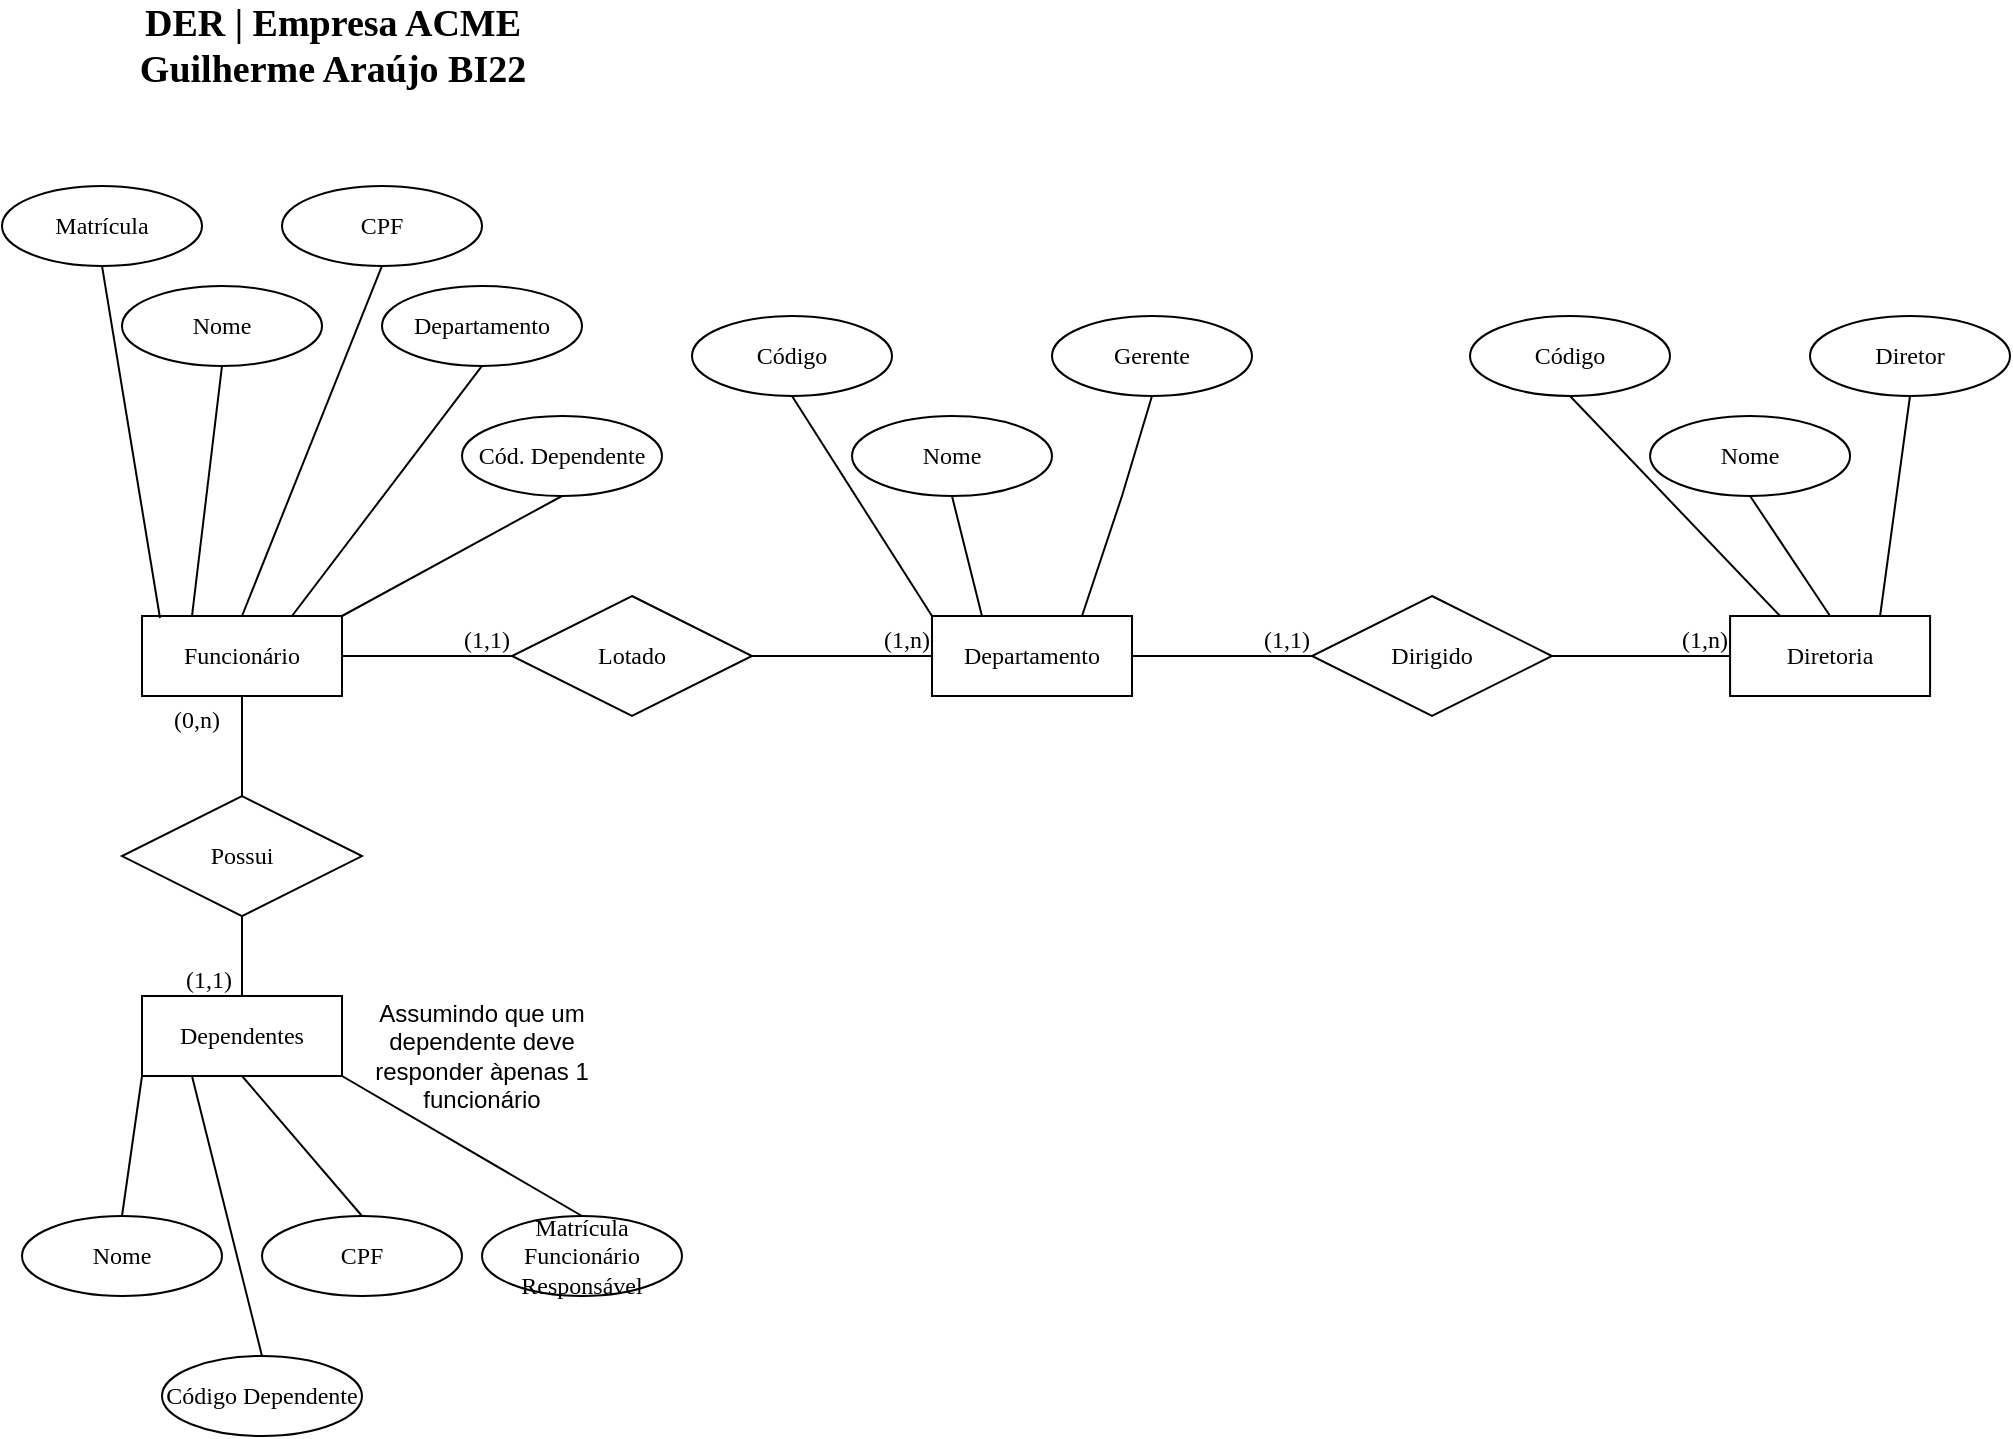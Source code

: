 <mxfile version="14.5.10" type="github"><diagram id="GGirwTekXRImOjxvT9fF" name="Page-1"><mxGraphModel dx="828" dy="452" grid="1" gridSize="10" guides="1" tooltips="1" connect="1" arrows="1" fold="1" page="1" pageScale="1" pageWidth="1169" pageHeight="827" math="0" shadow="0"><root><mxCell id="0"/><mxCell id="1" parent="0"/><mxCell id="boWxEHNUgskN5GAm8cTc-1" value="&lt;font style=&quot;font-size: 19px&quot;&gt;DER | Empresa ACME&lt;br&gt;Guilherme Araújo BI22&lt;/font&gt;" style="text;html=1;align=center;verticalAlign=middle;resizable=0;points=[];autosize=1;fontFamily=Lucida Console;fontStyle=1;fontSize=12;" parent="1" vertex="1"><mxGeometry x="35" y="35" width="260" height="40" as="geometry"/></mxCell><mxCell id="boWxEHNUgskN5GAm8cTc-43" value="&lt;font style=&quot;font-size: 12px&quot;&gt;Lotado&lt;/font&gt;" style="shape=rhombus;perimeter=rhombusPerimeter;whiteSpace=wrap;html=1;align=center;fontFamily=Lucida Console;fontSize=12;" parent="1" vertex="1"><mxGeometry x="255" y="330" width="120" height="60" as="geometry"/></mxCell><mxCell id="boWxEHNUgskN5GAm8cTc-44" value="&lt;font style=&quot;font-size: 12px&quot;&gt;Departamento&lt;/font&gt;" style="whiteSpace=wrap;html=1;align=center;fontFamily=Lucida Console;fontSize=12;" parent="1" vertex="1"><mxGeometry x="465" y="340" width="100" height="40" as="geometry"/></mxCell><mxCell id="boWxEHNUgskN5GAm8cTc-45" value="Diretoria" style="whiteSpace=wrap;html=1;align=center;fontFamily=Lucida Console;fontSize=12;" parent="1" vertex="1"><mxGeometry x="864.04" y="340" width="100" height="40" as="geometry"/></mxCell><mxCell id="boWxEHNUgskN5GAm8cTc-46" value="" style="endArrow=none;html=1;rounded=0;fontFamily=Lucida Console;fontSize=12;exitX=1;exitY=0.5;exitDx=0;exitDy=0;" parent="1" source="I5Dhk4yvslrsnTu3Sv3g-1" target="boWxEHNUgskN5GAm8cTc-43" edge="1"><mxGeometry relative="1" as="geometry"><mxPoint x="165" y="360" as="sourcePoint"/><mxPoint x="275" y="450" as="targetPoint"/></mxGeometry></mxCell><mxCell id="boWxEHNUgskN5GAm8cTc-47" value="(1,1)" style="resizable=0;html=1;align=right;verticalAlign=bottom;fontFamily=Lucida Console;" parent="boWxEHNUgskN5GAm8cTc-46" connectable="0" vertex="1"><mxGeometry x="1" relative="1" as="geometry"><mxPoint x="-1" as="offset"/></mxGeometry></mxCell><mxCell id="boWxEHNUgskN5GAm8cTc-48" value="" style="endArrow=none;html=1;rounded=0;fontFamily=Lucida Console;fontSize=12;exitX=1;exitY=0.5;exitDx=0;exitDy=0;entryX=0;entryY=0.5;entryDx=0;entryDy=0;" parent="1" source="boWxEHNUgskN5GAm8cTc-43" target="boWxEHNUgskN5GAm8cTc-44" edge="1"><mxGeometry relative="1" as="geometry"><mxPoint x="305" y="360" as="sourcePoint"/><mxPoint x="355" y="359.5" as="targetPoint"/></mxGeometry></mxCell><mxCell id="boWxEHNUgskN5GAm8cTc-49" value="(1,n)" style="resizable=0;html=1;align=right;verticalAlign=bottom;fontFamily=Lucida Console;" parent="boWxEHNUgskN5GAm8cTc-48" connectable="0" vertex="1"><mxGeometry x="1" relative="1" as="geometry"><mxPoint x="-1" as="offset"/></mxGeometry></mxCell><mxCell id="boWxEHNUgskN5GAm8cTc-50" value="" style="endArrow=none;html=1;rounded=0;fontFamily=Lucida Console;fontSize=12;exitX=1;exitY=0.5;exitDx=0;exitDy=0;entryX=0;entryY=0.5;entryDx=0;entryDy=0;" parent="1" source="boWxEHNUgskN5GAm8cTc-44" target="boWxEHNUgskN5GAm8cTc-53" edge="1"><mxGeometry relative="1" as="geometry"><mxPoint x="465" y="359.5" as="sourcePoint"/><mxPoint x="525" y="359.5" as="targetPoint"/></mxGeometry></mxCell><mxCell id="boWxEHNUgskN5GAm8cTc-51" value="(1,1)" style="resizable=0;html=1;align=right;verticalAlign=bottom;fontFamily=Lucida Console;" parent="boWxEHNUgskN5GAm8cTc-50" connectable="0" vertex="1"><mxGeometry x="1" relative="1" as="geometry"><mxPoint x="-1" as="offset"/></mxGeometry></mxCell><mxCell id="boWxEHNUgskN5GAm8cTc-53" value="&lt;font style=&quot;font-size: 12px&quot;&gt;Dirigido&lt;/font&gt;" style="shape=rhombus;perimeter=rhombusPerimeter;whiteSpace=wrap;html=1;align=center;fontFamily=Lucida Console;fontSize=12;" parent="1" vertex="1"><mxGeometry x="655" y="330" width="120" height="60" as="geometry"/></mxCell><mxCell id="boWxEHNUgskN5GAm8cTc-54" value="" style="endArrow=none;html=1;rounded=0;fontFamily=Lucida Console;fontSize=12;exitX=1;exitY=0.5;exitDx=0;exitDy=0;entryX=0;entryY=0.5;entryDx=0;entryDy=0;" parent="1" source="boWxEHNUgskN5GAm8cTc-53" target="boWxEHNUgskN5GAm8cTc-45" edge="1"><mxGeometry relative="1" as="geometry"><mxPoint x="784" y="360" as="sourcePoint"/><mxPoint x="824" y="419.97" as="targetPoint"/></mxGeometry></mxCell><mxCell id="boWxEHNUgskN5GAm8cTc-55" value="(1,n)" style="resizable=0;html=1;align=right;verticalAlign=bottom;fontFamily=Lucida Console;" parent="boWxEHNUgskN5GAm8cTc-54" connectable="0" vertex="1"><mxGeometry x="1" relative="1" as="geometry"><mxPoint x="-1" as="offset"/></mxGeometry></mxCell><mxCell id="boWxEHNUgskN5GAm8cTc-61" value="Código" style="ellipse;whiteSpace=wrap;html=1;align=center;fontFamily=Lucida Console;fontSize=12;" parent="1" vertex="1"><mxGeometry x="345" y="190" width="100" height="40" as="geometry"/></mxCell><mxCell id="boWxEHNUgskN5GAm8cTc-62" value="Nome" style="ellipse;whiteSpace=wrap;html=1;align=center;fontFamily=Lucida Console;fontSize=12;" parent="1" vertex="1"><mxGeometry x="425" y="240" width="100" height="40" as="geometry"/></mxCell><mxCell id="boWxEHNUgskN5GAm8cTc-63" value="Cód. Dependente" style="ellipse;whiteSpace=wrap;html=1;align=center;fontFamily=Lucida Console;fontSize=12;" parent="1" vertex="1"><mxGeometry x="230" y="240" width="100" height="40" as="geometry"/></mxCell><mxCell id="boWxEHNUgskN5GAm8cTc-64" value="" style="endArrow=none;html=1;rounded=0;fontFamily=Lucida Console;fontSize=12;exitX=0.5;exitY=1;exitDx=0;exitDy=0;entryX=0;entryY=0;entryDx=0;entryDy=0;" parent="1" source="boWxEHNUgskN5GAm8cTc-61" target="boWxEHNUgskN5GAm8cTc-44" edge="1"><mxGeometry relative="1" as="geometry"><mxPoint x="195" y="420" as="sourcePoint"/><mxPoint x="355" y="420" as="targetPoint"/></mxGeometry></mxCell><mxCell id="boWxEHNUgskN5GAm8cTc-65" value="" style="endArrow=none;html=1;rounded=0;fontFamily=Lucida Console;fontSize=12;exitX=0.5;exitY=1;exitDx=0;exitDy=0;entryX=1;entryY=0;entryDx=0;entryDy=0;" parent="1" source="boWxEHNUgskN5GAm8cTc-63" target="I5Dhk4yvslrsnTu3Sv3g-1" edge="1"><mxGeometry relative="1" as="geometry"><mxPoint x="325.0" y="310" as="sourcePoint"/><mxPoint x="390.0" y="350" as="targetPoint"/></mxGeometry></mxCell><mxCell id="boWxEHNUgskN5GAm8cTc-66" value="" style="endArrow=none;html=1;rounded=0;fontFamily=Lucida Console;fontSize=12;exitX=0.5;exitY=1;exitDx=0;exitDy=0;entryX=0.25;entryY=0;entryDx=0;entryDy=0;" parent="1" source="boWxEHNUgskN5GAm8cTc-62" target="boWxEHNUgskN5GAm8cTc-44" edge="1"><mxGeometry relative="1" as="geometry"><mxPoint x="335.0" y="320" as="sourcePoint"/><mxPoint x="405" y="340" as="targetPoint"/></mxGeometry></mxCell><mxCell id="boWxEHNUgskN5GAm8cTc-69" value="" style="resizable=0;html=1;align=right;verticalAlign=bottom;fontFamily=Lucida Console;" parent="1" connectable="0" vertex="1"><mxGeometry x="315" y="460.01" as="geometry"/></mxCell><mxCell id="boWxEHNUgskN5GAm8cTc-81" value="Código" style="ellipse;whiteSpace=wrap;html=1;align=center;fontFamily=Lucida Console;fontSize=12;" parent="1" vertex="1"><mxGeometry x="734" y="190.0" width="100" height="40" as="geometry"/></mxCell><mxCell id="boWxEHNUgskN5GAm8cTc-82" value="&lt;span style=&quot;text-align: left&quot;&gt;Nome&lt;/span&gt;" style="ellipse;whiteSpace=wrap;html=1;align=center;fontFamily=Lucida Console;fontSize=12;" parent="1" vertex="1"><mxGeometry x="824.04" y="240" width="100" height="40" as="geometry"/></mxCell><mxCell id="boWxEHNUgskN5GAm8cTc-87" value="" style="endArrow=none;html=1;rounded=0;fontFamily=Lucida Console;fontSize=12;exitX=0.5;exitY=0;exitDx=0;exitDy=0;entryX=0.5;entryY=1;entryDx=0;entryDy=0;" parent="1" source="boWxEHNUgskN5GAm8cTc-45" target="boWxEHNUgskN5GAm8cTc-82" edge="1"><mxGeometry relative="1" as="geometry"><mxPoint x="869" y="89.97" as="sourcePoint"/><mxPoint x="924" y="149.97" as="targetPoint"/></mxGeometry></mxCell><mxCell id="boWxEHNUgskN5GAm8cTc-89" value="" style="endArrow=none;html=1;rounded=0;fontFamily=Lucida Console;fontSize=12;exitX=0.5;exitY=1;exitDx=0;exitDy=0;entryX=0.25;entryY=0;entryDx=0;entryDy=0;" parent="1" source="boWxEHNUgskN5GAm8cTc-81" target="boWxEHNUgskN5GAm8cTc-45" edge="1"><mxGeometry relative="1" as="geometry"><mxPoint x="754" y="319.97" as="sourcePoint"/><mxPoint x="854.5" y="139.97" as="targetPoint"/></mxGeometry></mxCell><mxCell id="boWxEHNUgskN5GAm8cTc-90" value="&lt;span style=&quot;text-align: left&quot;&gt;Diretor&lt;/span&gt;" style="ellipse;whiteSpace=wrap;html=1;align=center;fontFamily=Lucida Console;fontSize=12;" parent="1" vertex="1"><mxGeometry x="904" y="190" width="100" height="40" as="geometry"/></mxCell><mxCell id="boWxEHNUgskN5GAm8cTc-91" value="" style="endArrow=none;html=1;rounded=0;fontFamily=Lucida Console;fontSize=12;exitX=0.75;exitY=0;exitDx=0;exitDy=0;entryX=0.5;entryY=1;entryDx=0;entryDy=0;" parent="1" source="boWxEHNUgskN5GAm8cTc-45" target="boWxEHNUgskN5GAm8cTc-90" edge="1"><mxGeometry relative="1" as="geometry"><mxPoint x="914" y="299.97" as="sourcePoint"/><mxPoint x="961.5" y="99.97" as="targetPoint"/></mxGeometry></mxCell><mxCell id="I5Dhk4yvslrsnTu3Sv3g-1" value="&lt;font style=&quot;font-size: 12px&quot;&gt;Funcionário&lt;/font&gt;" style="whiteSpace=wrap;html=1;align=center;fontFamily=Lucida Console;fontSize=12;" vertex="1" parent="1"><mxGeometry x="70" y="340" width="100" height="40" as="geometry"/></mxCell><mxCell id="I5Dhk4yvslrsnTu3Sv3g-6" value="Matrícula" style="ellipse;whiteSpace=wrap;html=1;align=center;fontFamily=Lucida Console;fontSize=12;" vertex="1" parent="1"><mxGeometry y="124.97" width="100" height="40" as="geometry"/></mxCell><mxCell id="I5Dhk4yvslrsnTu3Sv3g-7" value="Nome" style="ellipse;whiteSpace=wrap;html=1;align=center;fontFamily=Lucida Console;fontSize=12;" vertex="1" parent="1"><mxGeometry x="60" y="174.97" width="100" height="40" as="geometry"/></mxCell><mxCell id="I5Dhk4yvslrsnTu3Sv3g-8" value="Departamento" style="ellipse;whiteSpace=wrap;html=1;align=center;fontFamily=Lucida Console;fontSize=12;" vertex="1" parent="1"><mxGeometry x="190" y="174.97" width="100" height="40" as="geometry"/></mxCell><mxCell id="I5Dhk4yvslrsnTu3Sv3g-9" value="" style="endArrow=none;html=1;rounded=0;fontFamily=Lucida Console;fontSize=12;exitX=0.5;exitY=1;exitDx=0;exitDy=0;entryX=0.09;entryY=0.025;entryDx=0;entryDy=0;entryPerimeter=0;" edge="1" parent="1" source="I5Dhk4yvslrsnTu3Sv3g-6" target="I5Dhk4yvslrsnTu3Sv3g-1"><mxGeometry relative="1" as="geometry"><mxPoint x="-150" y="354.97" as="sourcePoint"/><mxPoint x="10" y="354.97" as="targetPoint"/></mxGeometry></mxCell><mxCell id="I5Dhk4yvslrsnTu3Sv3g-10" value="" style="endArrow=none;html=1;rounded=0;fontFamily=Lucida Console;fontSize=12;exitX=0.5;exitY=1;exitDx=0;exitDy=0;entryX=0.75;entryY=0;entryDx=0;entryDy=0;" edge="1" parent="1" source="I5Dhk4yvslrsnTu3Sv3g-8" target="I5Dhk4yvslrsnTu3Sv3g-1"><mxGeometry relative="1" as="geometry"><mxPoint x="-20.0" y="244.97" as="sourcePoint"/><mxPoint x="45.0" y="284.97" as="targetPoint"/></mxGeometry></mxCell><mxCell id="I5Dhk4yvslrsnTu3Sv3g-11" value="" style="endArrow=none;html=1;rounded=0;fontFamily=Lucida Console;fontSize=12;exitX=0.5;exitY=1;exitDx=0;exitDy=0;entryX=0.25;entryY=0;entryDx=0;entryDy=0;" edge="1" parent="1" source="I5Dhk4yvslrsnTu3Sv3g-7" target="I5Dhk4yvslrsnTu3Sv3g-1"><mxGeometry relative="1" as="geometry"><mxPoint x="-10.0" y="254.97" as="sourcePoint"/><mxPoint x="60" y="274.97" as="targetPoint"/></mxGeometry></mxCell><mxCell id="I5Dhk4yvslrsnTu3Sv3g-12" value="CPF" style="ellipse;whiteSpace=wrap;html=1;align=center;fontFamily=Lucida Console;fontSize=12;" vertex="1" parent="1"><mxGeometry x="140" y="124.97" width="100" height="40" as="geometry"/></mxCell><mxCell id="I5Dhk4yvslrsnTu3Sv3g-13" value="" style="endArrow=none;html=1;rounded=0;fontFamily=Lucida Console;fontSize=12;exitX=0.5;exitY=0;exitDx=0;exitDy=0;entryX=0.5;entryY=1;entryDx=0;entryDy=0;" edge="1" parent="1" source="I5Dhk4yvslrsnTu3Sv3g-1" target="I5Dhk4yvslrsnTu3Sv3g-12"><mxGeometry relative="1" as="geometry"><mxPoint x="80" y="224.97" as="sourcePoint"/><mxPoint x="240" y="224.97" as="targetPoint"/></mxGeometry></mxCell><mxCell id="I5Dhk4yvslrsnTu3Sv3g-14" value="&lt;font style=&quot;font-size: 12px&quot;&gt;Possui&lt;/font&gt;" style="shape=rhombus;perimeter=rhombusPerimeter;whiteSpace=wrap;html=1;align=center;fontFamily=Lucida Console;fontSize=12;" vertex="1" parent="1"><mxGeometry x="60" y="430.01" width="120" height="60" as="geometry"/></mxCell><mxCell id="I5Dhk4yvslrsnTu3Sv3g-15" value="(0,n)" style="resizable=0;html=1;align=right;verticalAlign=bottom;fontFamily=Lucida Console;" connectable="0" vertex="1" parent="1"><mxGeometry x="109.997" y="400.003" as="geometry"/></mxCell><mxCell id="I5Dhk4yvslrsnTu3Sv3g-16" value="" style="endArrow=none;html=1;rounded=0;fontFamily=Lucida Console;fontSize=12;exitX=0.5;exitY=1;exitDx=0;exitDy=0;entryX=0.5;entryY=0;entryDx=0;entryDy=0;" edge="1" parent="1" source="I5Dhk4yvslrsnTu3Sv3g-1" target="I5Dhk4yvslrsnTu3Sv3g-14"><mxGeometry relative="1" as="geometry"><mxPoint x="170" y="400" as="sourcePoint"/><mxPoint x="459.04" y="520" as="targetPoint"/></mxGeometry></mxCell><mxCell id="I5Dhk4yvslrsnTu3Sv3g-18" value="" style="endArrow=none;html=1;rounded=0;fontFamily=Lucida Console;fontSize=12;exitX=0.5;exitY=1;exitDx=0;exitDy=0;entryX=0.5;entryY=0;entryDx=0;entryDy=0;" edge="1" parent="1" source="I5Dhk4yvslrsnTu3Sv3g-14" target="I5Dhk4yvslrsnTu3Sv3g-22"><mxGeometry relative="1" as="geometry"><mxPoint x="119.5" y="510" as="sourcePoint"/><mxPoint x="119.5" y="580" as="targetPoint"/></mxGeometry></mxCell><mxCell id="I5Dhk4yvslrsnTu3Sv3g-19" value="(1,1)" style="resizable=0;html=1;align=right;verticalAlign=bottom;fontFamily=Lucida Console;" connectable="0" vertex="1" parent="I5Dhk4yvslrsnTu3Sv3g-18"><mxGeometry x="1" relative="1" as="geometry"><mxPoint x="-5" as="offset"/></mxGeometry></mxCell><mxCell id="I5Dhk4yvslrsnTu3Sv3g-22" value="&lt;font style=&quot;font-size: 12px&quot;&gt;Dependentes&lt;/font&gt;" style="whiteSpace=wrap;html=1;align=center;fontFamily=Lucida Console;fontSize=12;" vertex="1" parent="1"><mxGeometry x="70" y="530" width="100" height="40" as="geometry"/></mxCell><mxCell id="I5Dhk4yvslrsnTu3Sv3g-23" value="Matrícula Funcionário Responsável" style="ellipse;whiteSpace=wrap;html=1;align=center;fontFamily=Lucida Console;fontSize=12;" vertex="1" parent="1"><mxGeometry x="240" y="640" width="100" height="40" as="geometry"/></mxCell><mxCell id="I5Dhk4yvslrsnTu3Sv3g-24" value="Nome" style="ellipse;whiteSpace=wrap;html=1;align=center;fontFamily=Lucida Console;fontSize=12;" vertex="1" parent="1"><mxGeometry x="10" y="640" width="100" height="40" as="geometry"/></mxCell><mxCell id="I5Dhk4yvslrsnTu3Sv3g-25" value="" style="endArrow=none;html=1;rounded=0;fontFamily=Lucida Console;fontSize=12;exitX=0.5;exitY=0;exitDx=0;exitDy=0;entryX=1;entryY=1;entryDx=0;entryDy=0;" edge="1" parent="1" source="I5Dhk4yvslrsnTu3Sv3g-23" target="I5Dhk4yvslrsnTu3Sv3g-22"><mxGeometry relative="1" as="geometry"><mxPoint x="20" y="760" as="sourcePoint"/><mxPoint x="180" y="760" as="targetPoint"/></mxGeometry></mxCell><mxCell id="I5Dhk4yvslrsnTu3Sv3g-26" value="" style="endArrow=none;html=1;rounded=0;fontFamily=Lucida Console;fontSize=12;exitX=0.5;exitY=0;exitDx=0;exitDy=0;entryX=0;entryY=1;entryDx=0;entryDy=0;" edge="1" parent="1" source="I5Dhk4yvslrsnTu3Sv3g-24" target="I5Dhk4yvslrsnTu3Sv3g-22"><mxGeometry relative="1" as="geometry"><mxPoint x="160.0" y="660" as="sourcePoint"/><mxPoint x="230" y="680" as="targetPoint"/></mxGeometry></mxCell><mxCell id="I5Dhk4yvslrsnTu3Sv3g-28" value="Assumindo que um dependente deve responder àpenas 1 funcionário" style="text;html=1;strokeColor=none;fillColor=none;align=center;verticalAlign=middle;whiteSpace=wrap;rounded=0;" vertex="1" parent="1"><mxGeometry x="180" y="550" width="120" height="20" as="geometry"/></mxCell><mxCell id="I5Dhk4yvslrsnTu3Sv3g-30" value="CPF" style="ellipse;whiteSpace=wrap;html=1;align=center;fontFamily=Lucida Console;fontSize=12;" vertex="1" parent="1"><mxGeometry x="130" y="640" width="100" height="40" as="geometry"/></mxCell><mxCell id="I5Dhk4yvslrsnTu3Sv3g-31" value="" style="endArrow=none;html=1;rounded=0;fontFamily=Lucida Console;fontSize=12;exitX=0.5;exitY=1;exitDx=0;exitDy=0;entryX=0.5;entryY=0;entryDx=0;entryDy=0;" edge="1" parent="1" target="I5Dhk4yvslrsnTu3Sv3g-30" source="I5Dhk4yvslrsnTu3Sv3g-22"><mxGeometry relative="1" as="geometry"><mxPoint x="110" y="855.03" as="sourcePoint"/><mxPoint x="230" y="740" as="targetPoint"/></mxGeometry></mxCell><mxCell id="I5Dhk4yvslrsnTu3Sv3g-32" value="Código Dependente" style="ellipse;whiteSpace=wrap;html=1;align=center;fontFamily=Lucida Console;fontSize=12;" vertex="1" parent="1"><mxGeometry x="80" y="710" width="100" height="40" as="geometry"/></mxCell><mxCell id="I5Dhk4yvslrsnTu3Sv3g-33" value="" style="endArrow=none;html=1;rounded=0;fontFamily=Lucida Console;fontSize=12;exitX=0.5;exitY=0;exitDx=0;exitDy=0;entryX=0.25;entryY=1;entryDx=0;entryDy=0;" edge="1" parent="1" source="I5Dhk4yvslrsnTu3Sv3g-32" target="I5Dhk4yvslrsnTu3Sv3g-22"><mxGeometry relative="1" as="geometry"><mxPoint x="210.0" y="720" as="sourcePoint"/><mxPoint x="156.667" y="630" as="targetPoint"/></mxGeometry></mxCell><mxCell id="I5Dhk4yvslrsnTu3Sv3g-34" value="Gerente" style="ellipse;whiteSpace=wrap;html=1;align=center;fontFamily=Lucida Console;fontSize=12;" vertex="1" parent="1"><mxGeometry x="525" y="190" width="100" height="40" as="geometry"/></mxCell><mxCell id="I5Dhk4yvslrsnTu3Sv3g-35" value="" style="endArrow=none;html=1;rounded=0;fontFamily=Lucida Console;fontSize=12;exitX=0.5;exitY=1;exitDx=0;exitDy=0;entryX=0.75;entryY=0;entryDx=0;entryDy=0;" edge="1" parent="1" source="I5Dhk4yvslrsnTu3Sv3g-34" target="boWxEHNUgskN5GAm8cTc-44"><mxGeometry relative="1" as="geometry"><mxPoint x="435.0" y="270" as="sourcePoint"/><mxPoint x="555" y="340" as="targetPoint"/><Array as="points"><mxPoint x="560" y="280"/></Array></mxGeometry></mxCell></root></mxGraphModel></diagram></mxfile>